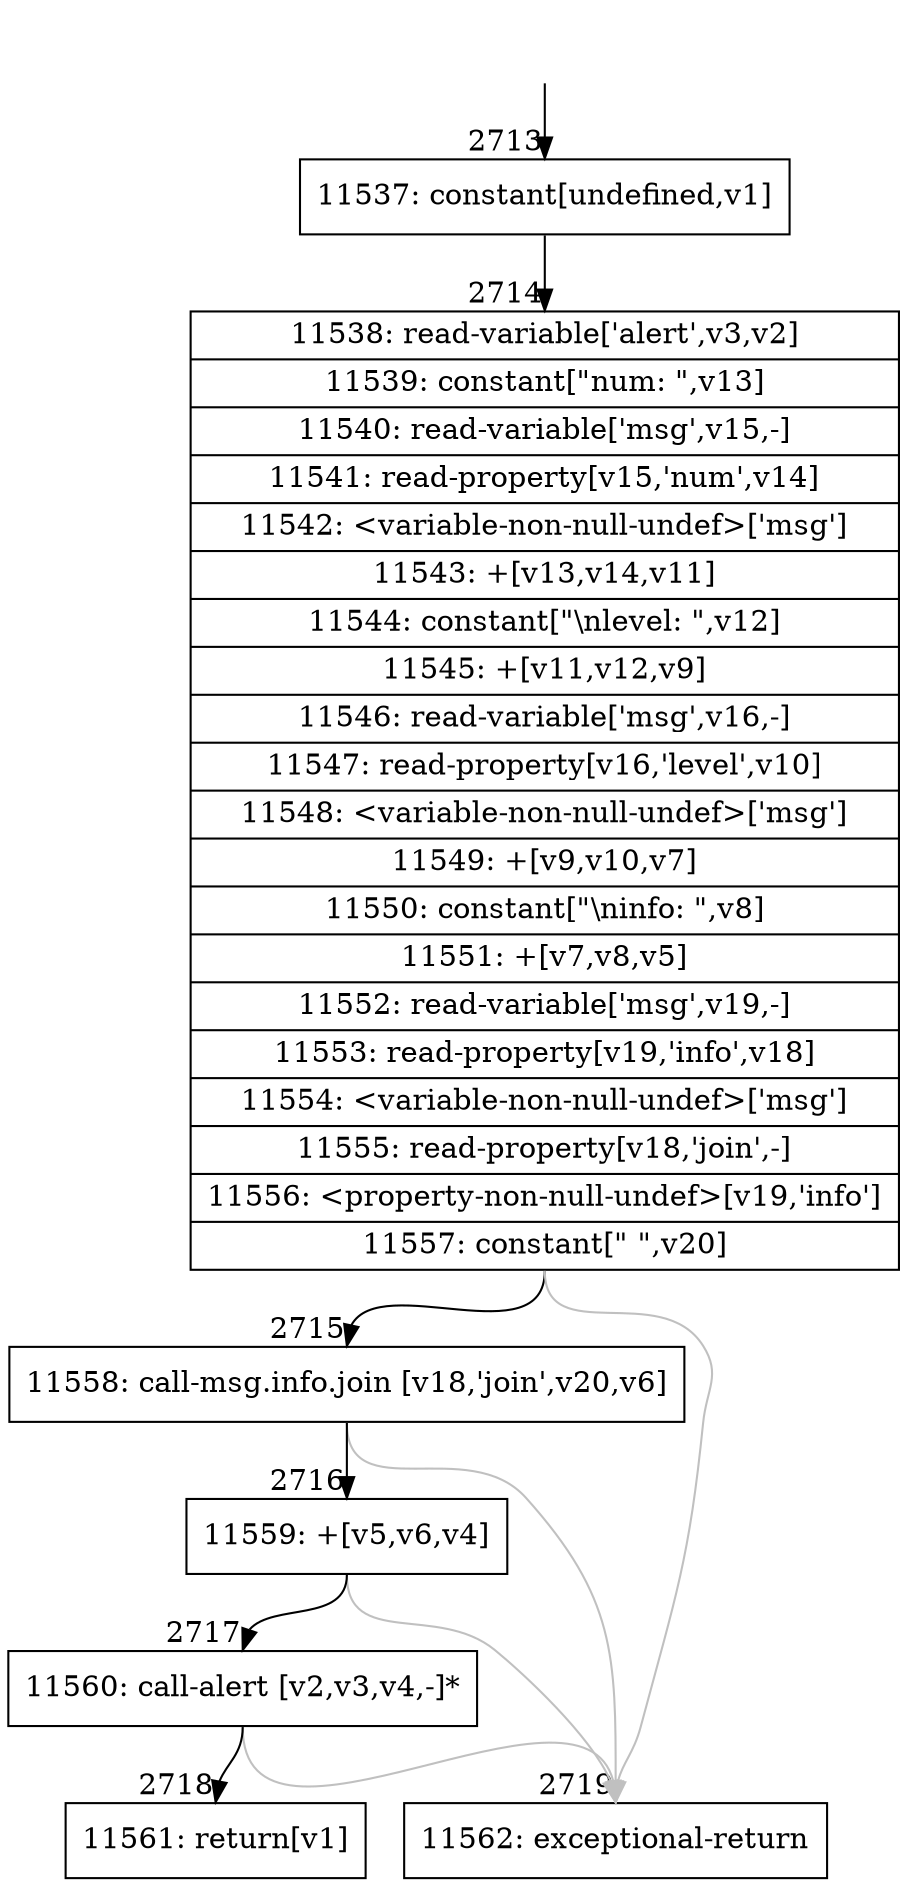 digraph {
rankdir="TD"
BB_entry211[shape=none,label=""];
BB_entry211 -> BB2713 [tailport=s, headport=n, headlabel="    2713"]
BB2713 [shape=record label="{11537: constant[undefined,v1]}" ] 
BB2713 -> BB2714 [tailport=s, headport=n, headlabel="      2714"]
BB2714 [shape=record label="{11538: read-variable['alert',v3,v2]|11539: constant[\"num: \",v13]|11540: read-variable['msg',v15,-]|11541: read-property[v15,'num',v14]|11542: \<variable-non-null-undef\>['msg']|11543: +[v13,v14,v11]|11544: constant[\"\\nlevel: \",v12]|11545: +[v11,v12,v9]|11546: read-variable['msg',v16,-]|11547: read-property[v16,'level',v10]|11548: \<variable-non-null-undef\>['msg']|11549: +[v9,v10,v7]|11550: constant[\"\\ninfo: \",v8]|11551: +[v7,v8,v5]|11552: read-variable['msg',v19,-]|11553: read-property[v19,'info',v18]|11554: \<variable-non-null-undef\>['msg']|11555: read-property[v18,'join',-]|11556: \<property-non-null-undef\>[v19,'info']|11557: constant[\" \",v20]}" ] 
BB2714 -> BB2715 [tailport=s, headport=n, headlabel="      2715"]
BB2714 -> BB2719 [tailport=s, headport=n, color=gray, headlabel="      2719"]
BB2715 [shape=record label="{11558: call-msg.info.join [v18,'join',v20,v6]}" ] 
BB2715 -> BB2716 [tailport=s, headport=n, headlabel="      2716"]
BB2715 -> BB2719 [tailport=s, headport=n, color=gray]
BB2716 [shape=record label="{11559: +[v5,v6,v4]}" ] 
BB2716 -> BB2717 [tailport=s, headport=n, headlabel="      2717"]
BB2716 -> BB2719 [tailport=s, headport=n, color=gray]
BB2717 [shape=record label="{11560: call-alert [v2,v3,v4,-]*}" ] 
BB2717 -> BB2718 [tailport=s, headport=n, headlabel="      2718"]
BB2717 -> BB2719 [tailport=s, headport=n, color=gray]
BB2718 [shape=record label="{11561: return[v1]}" ] 
BB2719 [shape=record label="{11562: exceptional-return}" ] 
//#$~ 1741
}

